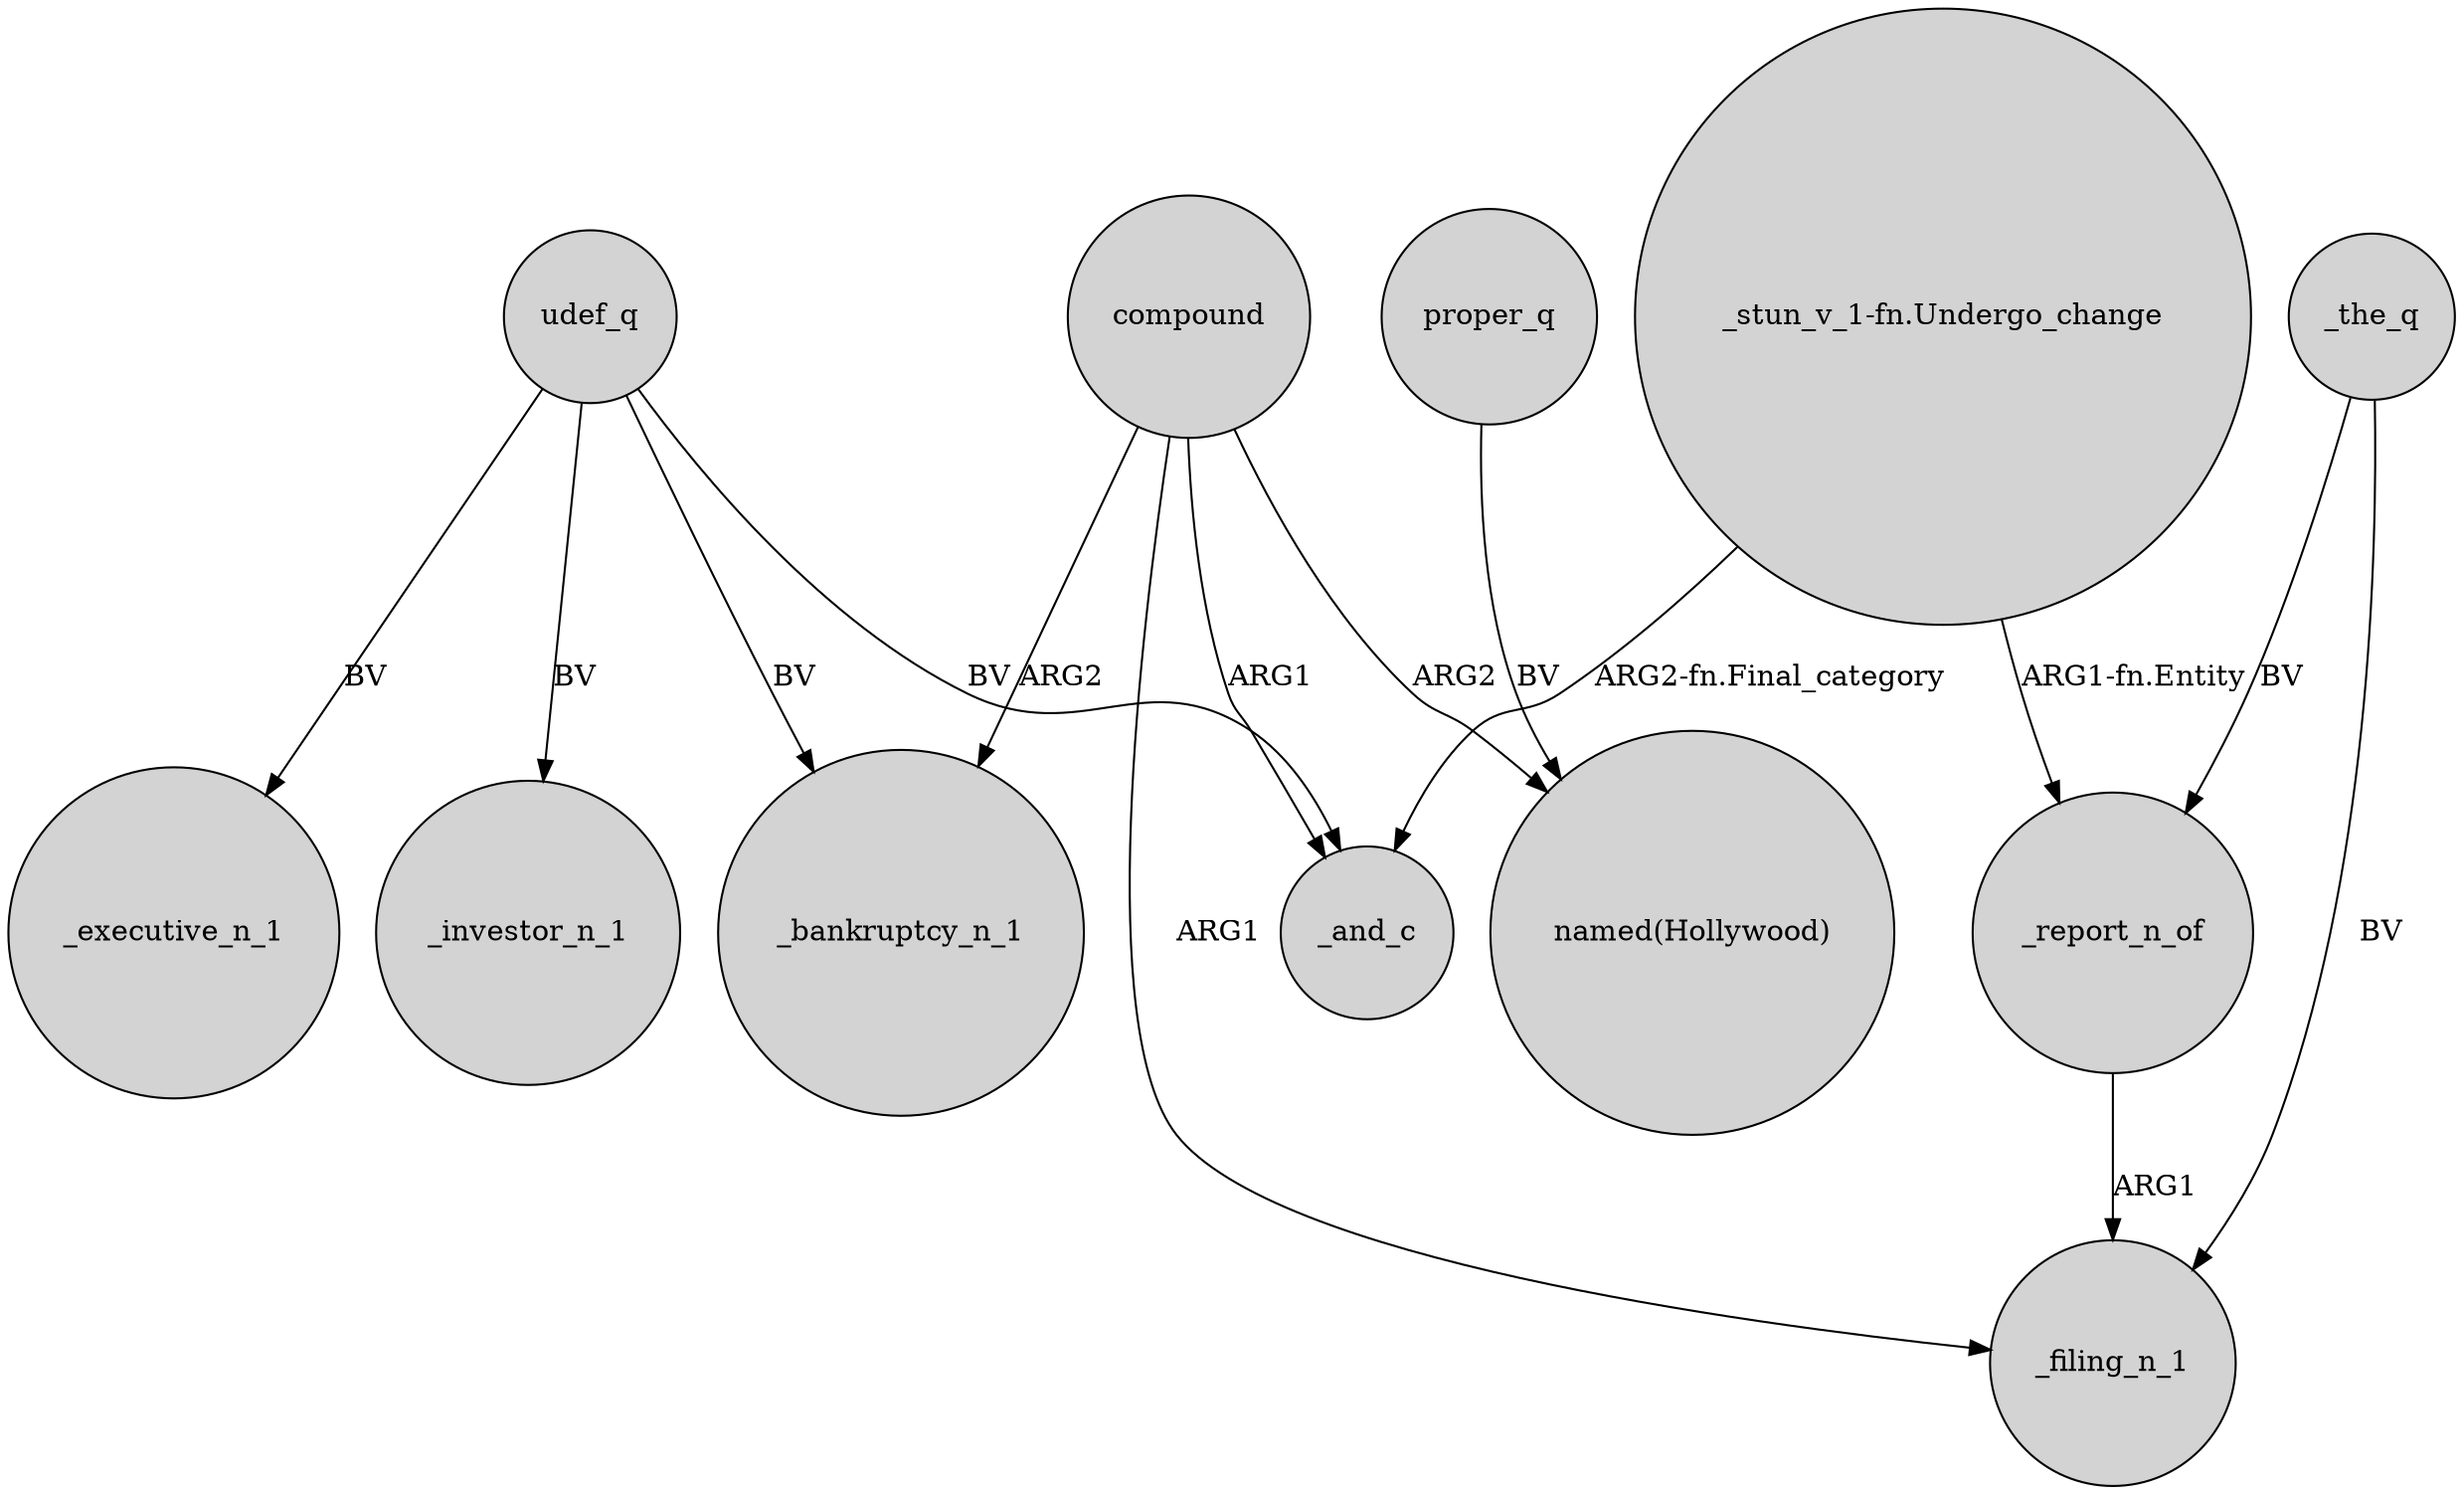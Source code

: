 digraph {
	node [shape=circle style=filled]
	udef_q -> _bankruptcy_n_1 [label=BV]
	compound -> _filing_n_1 [label=ARG1]
	compound -> _and_c [label=ARG1]
	udef_q -> _and_c [label=BV]
	compound -> _bankruptcy_n_1 [label=ARG2]
	proper_q -> "named(Hollywood)" [label=BV]
	udef_q -> _investor_n_1 [label=BV]
	udef_q -> _executive_n_1 [label=BV]
	"_stun_v_1-fn.Undergo_change" -> _report_n_of [label="ARG1-fn.Entity"]
	_report_n_of -> _filing_n_1 [label=ARG1]
	_the_q -> _filing_n_1 [label=BV]
	compound -> "named(Hollywood)" [label=ARG2]
	"_stun_v_1-fn.Undergo_change" -> _and_c [label="ARG2-fn.Final_category"]
	_the_q -> _report_n_of [label=BV]
}
